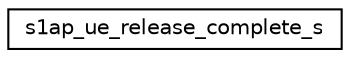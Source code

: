digraph "Graphical Class Hierarchy"
{
 // LATEX_PDF_SIZE
  edge [fontname="Helvetica",fontsize="10",labelfontname="Helvetica",labelfontsize="10"];
  node [fontname="Helvetica",fontsize="10",shape=record];
  rankdir="LR";
  Node0 [label="s1ap_ue_release_complete_s",height=0.2,width=0.4,color="black", fillcolor="white", style="filled",URL="$structs1ap__ue__release__complete__s.html",tooltip=" "];
}
